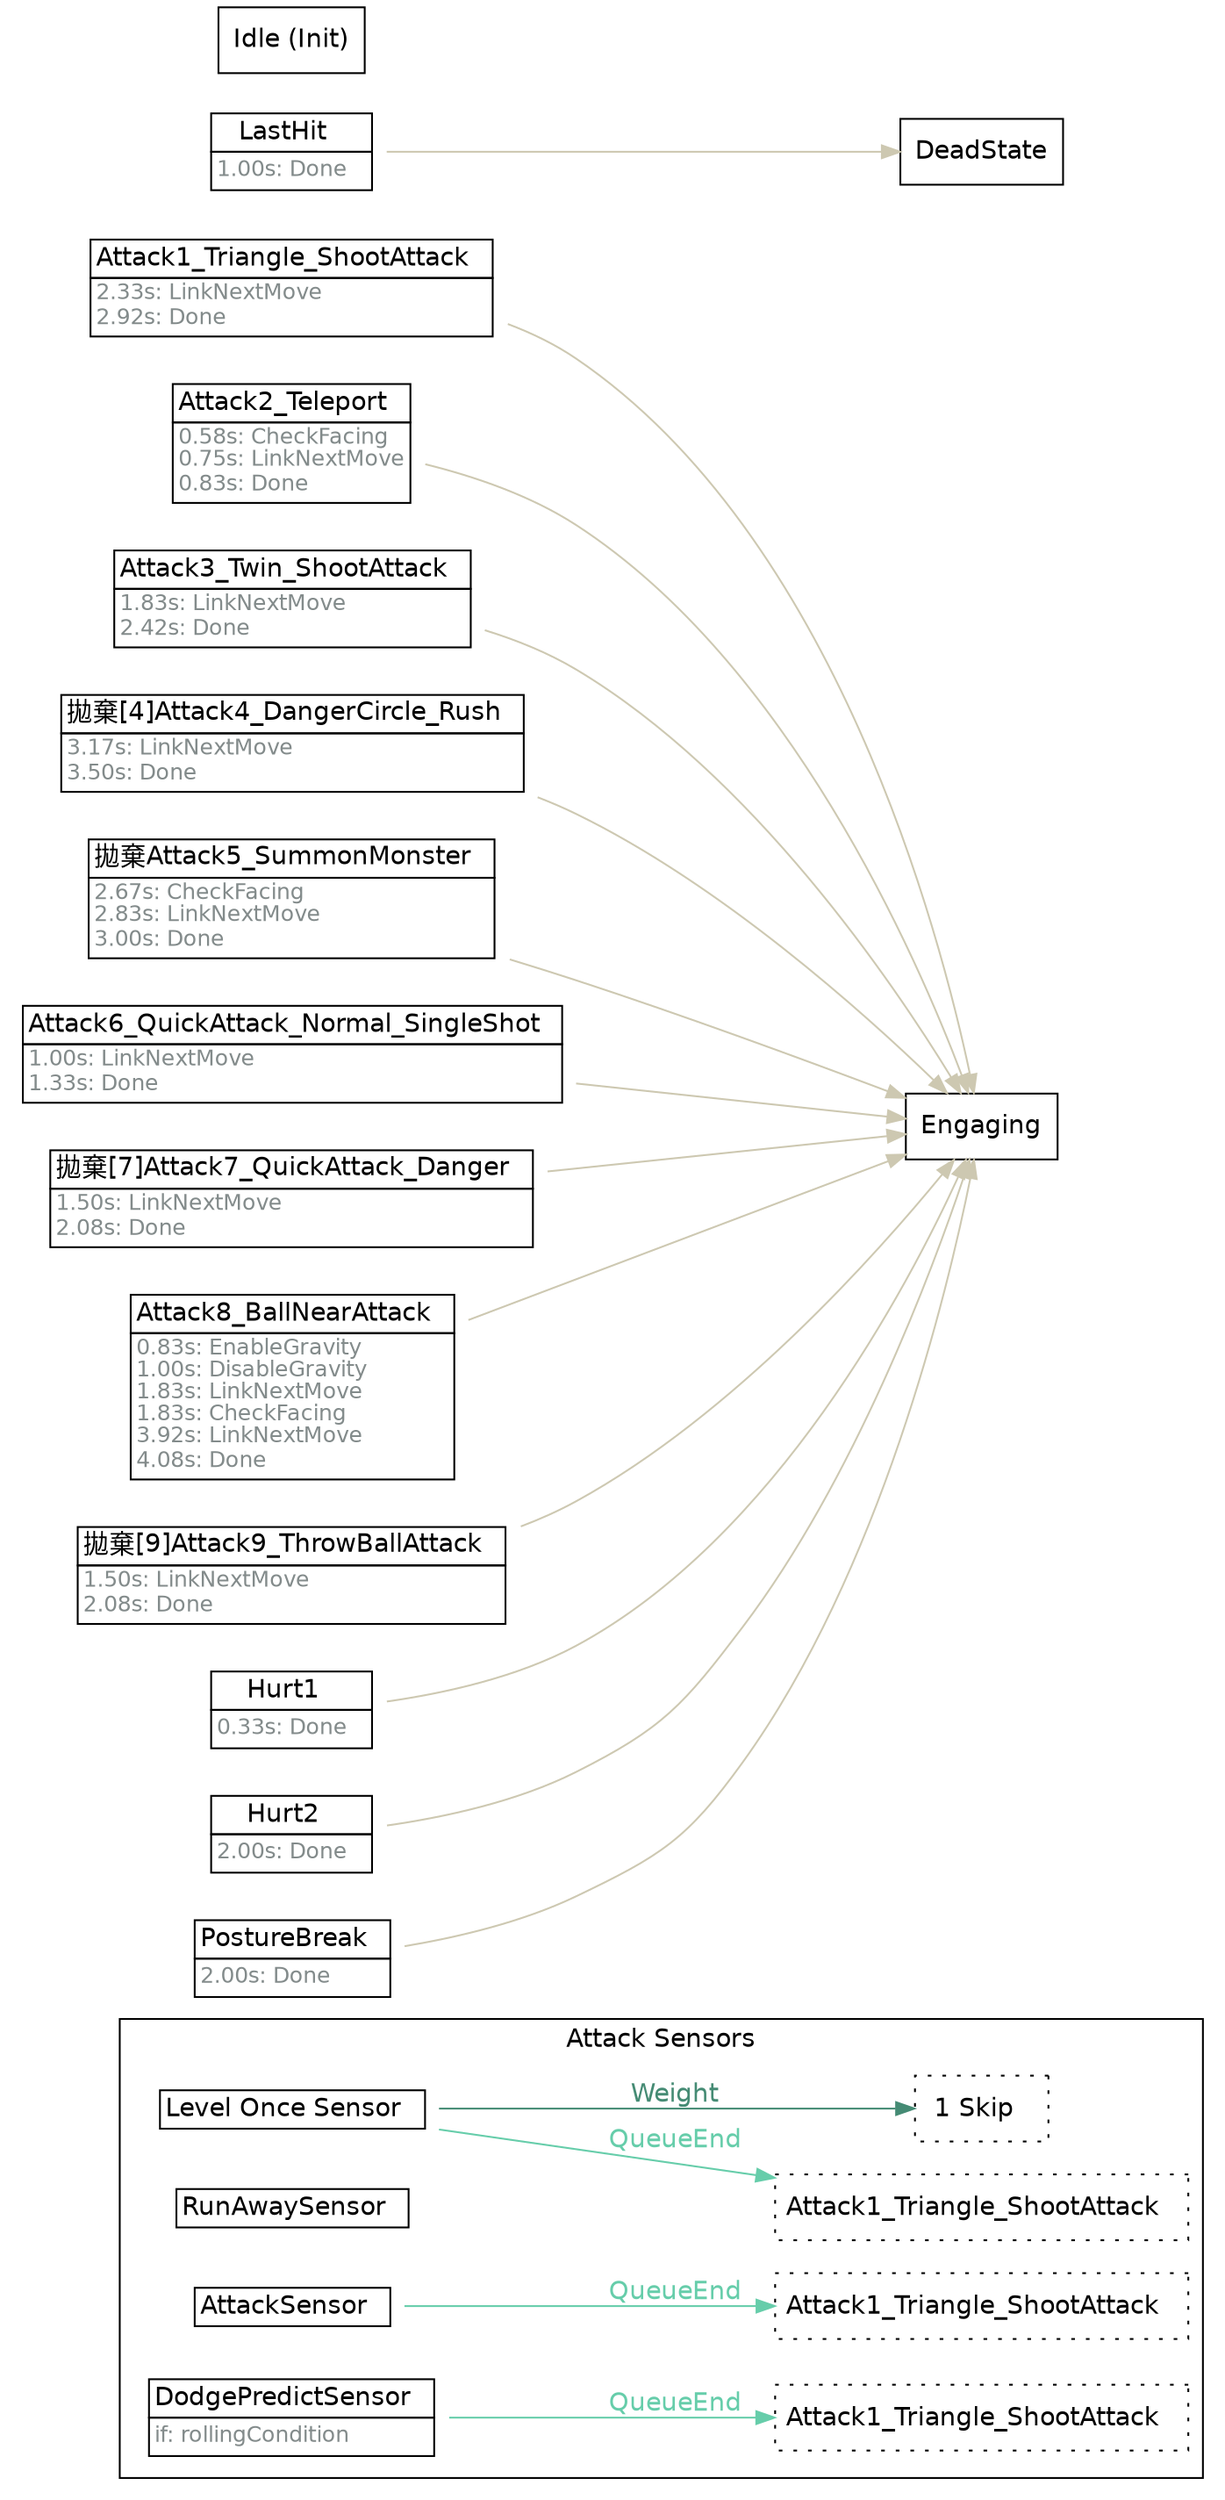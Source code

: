 strict digraph "Foo" {
	"rankdir"="LR";
	node ["shape"="box","fontname"="Helvetica"];
	edge ["fontname"="Helvetica"];
	subgraph "cluster_attacksensors" {
		"rank"="sink";
		"label"="Attack Sensors";
		"fontname"="Helvetica";
		"Level Once Sensor" ["shape"="plaintext","label"=<<TABLE border="0" cellspacing="0" cellborder="1" cellpadding="2"><TR><TD>Level Once Sensor  </TD></TR></TABLE>>]
		"Level Once Sensor_linked" ["shape"="box","style"="dotted","label"=<<TABLE border="0" cellspacing="0" cellborder="0" cellpadding="2"><TR><TD>Attack1_Triangle_ShootAttack  </TD></TR></TABLE>>,"margin"="0.05"]
		"Level Once Sensor" -> "Level Once Sensor_linked"  ["label"="QueueEnd","color"="aquamarine3","fontcolor"="aquamarine3"]
		"Level Once Sensor_weight" ["shape"="box","style"="dotted","label"=<<TABLE border="0" cellspacing="0" cellborder="0" cellpadding="2"><TR><TD>1 Skip  </TD></TR></TABLE>>]
		"Level Once Sensor" -> "Level Once Sensor_weight"  ["label"="Weight","color"="aquamarine4","fontcolor"="aquamarine4"]
		"RunAwaySensor" ["shape"="plaintext","label"=<<TABLE border="0" cellspacing="0" cellborder="1" cellpadding="2"><TR><TD>RunAwaySensor  </TD></TR></TABLE>>]
		"AttackSensor" ["shape"="plaintext","label"=<<TABLE border="0" cellspacing="0" cellborder="1" cellpadding="2"><TR><TD>AttackSensor  </TD></TR></TABLE>>]
		"AttackSensor_linked" ["shape"="box","style"="dotted","label"=<<TABLE border="0" cellspacing="0" cellborder="0" cellpadding="2"><TR><TD>Attack1_Triangle_ShootAttack  </TD></TR></TABLE>>,"margin"="0.05"]
		"AttackSensor" -> "AttackSensor_linked"  ["label"="QueueEnd","color"="aquamarine3","fontcolor"="aquamarine3"]
		"DodgePredictSensor" ["shape"="plaintext","label"=<<TABLE border="0" cellspacing="0" cellborder="1" cellpadding="2"><TR><TD>DodgePredictSensor  </TD></TR><TR><TD align="left" balign="left"><FONT point-size="12" color="azure4">if: rollingCondition</FONT>  </TD></TR></TABLE>>]
		"DodgePredictSensor_linked" ["shape"="box","style"="dotted","label"=<<TABLE border="0" cellspacing="0" cellborder="0" cellpadding="2"><TR><TD>Attack1_Triangle_ShootAttack  </TD></TR></TABLE>>,"margin"="0.05"]
		"DodgePredictSensor" -> "DodgePredictSensor_linked"  ["label"="QueueEnd","color"="aquamarine3","fontcolor"="aquamarine3"]
	}
	
	"Attack1_Triangle_ShootAttack" -> "Engaging"  ["color"="cornsilk3","fontcolor"="cornsilk3"]
	"Attack1_Triangle_ShootAttack" ["shape"="plaintext","label"=<<TABLE border="0" cellspacing="0" cellborder="1" cellpadding="2"><TR><TD>Attack1_Triangle_ShootAttack  </TD></TR><TR><TD align="left" balign="left"><FONT point-size="12" color="azure4">2.33s: LinkNextMove<br/>2.92s: Done</FONT>  </TD></TR></TABLE>>]
	"Attack2_Teleport" -> "Engaging"  ["color"="cornsilk3","fontcolor"="cornsilk3"]
	"Attack2_Teleport" ["shape"="plaintext","label"=<<TABLE border="0" cellspacing="0" cellborder="1" cellpadding="2"><TR><TD>Attack2_Teleport  </TD></TR><TR><TD align="left" balign="left"><FONT point-size="12" color="azure4">0.58s: CheckFacing<br/>0.75s: LinkNextMove<br/>0.83s: Done</FONT>  </TD></TR></TABLE>>]
	"Attack3_Twin_ShootAttack" -> "Engaging"  ["color"="cornsilk3","fontcolor"="cornsilk3"]
	"Attack3_Twin_ShootAttack" ["shape"="plaintext","label"=<<TABLE border="0" cellspacing="0" cellborder="1" cellpadding="2"><TR><TD>Attack3_Twin_ShootAttack  </TD></TR><TR><TD align="left" balign="left"><FONT point-size="12" color="azure4">1.83s: LinkNextMove<br/>2.42s: Done</FONT>  </TD></TR></TABLE>>]
	"拋棄[4]Attack4_DangerCircle_Rush" -> "Engaging"  ["color"="cornsilk3","fontcolor"="cornsilk3"]
	"拋棄[4]Attack4_DangerCircle_Rush" ["shape"="plaintext","label"=<<TABLE border="0" cellspacing="0" cellborder="1" cellpadding="2"><TR><TD>拋棄[4]Attack4_DangerCircle_Rush  </TD></TR><TR><TD align="left" balign="left"><FONT point-size="12" color="azure4">3.17s: LinkNextMove<br/>3.50s: Done</FONT>  </TD></TR></TABLE>>]
	"拋棄Attack5_SummonMonster" -> "Engaging"  ["color"="cornsilk3","fontcolor"="cornsilk3"]
	"拋棄Attack5_SummonMonster" ["shape"="plaintext","label"=<<TABLE border="0" cellspacing="0" cellborder="1" cellpadding="2"><TR><TD>拋棄Attack5_SummonMonster  </TD></TR><TR><TD align="left" balign="left"><FONT point-size="12" color="azure4">2.67s: CheckFacing<br/>2.83s: LinkNextMove<br/>3.00s: Done</FONT>  </TD></TR></TABLE>>]
	"Attack6_QuickAttack_Normal_SingleShot" -> "Engaging"  ["color"="cornsilk3","fontcolor"="cornsilk3"]
	"Attack6_QuickAttack_Normal_SingleShot" ["shape"="plaintext","label"=<<TABLE border="0" cellspacing="0" cellborder="1" cellpadding="2"><TR><TD>Attack6_QuickAttack_Normal_SingleShot  </TD></TR><TR><TD align="left" balign="left"><FONT point-size="12" color="azure4">1.00s: LinkNextMove<br/>1.33s: Done</FONT>  </TD></TR></TABLE>>]
	"拋棄[7]Attack7_QuickAttack_Danger" -> "Engaging"  ["color"="cornsilk3","fontcolor"="cornsilk3"]
	"拋棄[7]Attack7_QuickAttack_Danger" ["shape"="plaintext","label"=<<TABLE border="0" cellspacing="0" cellborder="1" cellpadding="2"><TR><TD>拋棄[7]Attack7_QuickAttack_Danger  </TD></TR><TR><TD align="left" balign="left"><FONT point-size="12" color="azure4">1.50s: LinkNextMove<br/>2.08s: Done</FONT>  </TD></TR></TABLE>>]
	"Attack8_BallNearAttack" -> "Engaging"  ["color"="cornsilk3","fontcolor"="cornsilk3"]
	"Attack8_BallNearAttack" ["shape"="plaintext","label"=<<TABLE border="0" cellspacing="0" cellborder="1" cellpadding="2"><TR><TD>Attack8_BallNearAttack  </TD></TR><TR><TD align="left" balign="left"><FONT point-size="12" color="azure4">0.83s: EnableGravity<br/>1.00s: DisableGravity<br/>1.83s: LinkNextMove<br/>1.83s: CheckFacing<br/>3.92s: LinkNextMove<br/>4.08s: Done</FONT>  </TD></TR></TABLE>>]
	"拋棄[9]Attack9_ThrowBallAttack" -> "Engaging"  ["color"="cornsilk3","fontcolor"="cornsilk3"]
	"拋棄[9]Attack9_ThrowBallAttack" ["shape"="plaintext","label"=<<TABLE border="0" cellspacing="0" cellborder="1" cellpadding="2"><TR><TD>拋棄[9]Attack9_ThrowBallAttack  </TD></TR><TR><TD align="left" balign="left"><FONT point-size="12" color="azure4">1.50s: LinkNextMove<br/>2.08s: Done</FONT>  </TD></TR></TABLE>>]
	"Hurt1" -> "Engaging"  ["color"="cornsilk3","fontcolor"="cornsilk3"]
	"Hurt1" ["shape"="plaintext","label"=<<TABLE border="0" cellspacing="0" cellborder="1" cellpadding="2"><TR><TD>Hurt1  </TD></TR><TR><TD align="left" balign="left"><FONT point-size="12" color="azure4">0.33s: Done</FONT>  </TD></TR></TABLE>>]
	"Hurt2" -> "Engaging"  ["color"="cornsilk3","fontcolor"="cornsilk3"]
	"Hurt2" ["shape"="plaintext","label"=<<TABLE border="0" cellspacing="0" cellborder="1" cellpadding="2"><TR><TD>Hurt2  </TD></TR><TR><TD align="left" balign="left"><FONT point-size="12" color="azure4">2.00s: Done</FONT>  </TD></TR></TABLE>>]
	"LastHit" -> "DeadState"  ["color"="cornsilk3","fontcolor"="cornsilk3"]
	"LastHit" ["shape"="plaintext","label"=<<TABLE border="0" cellspacing="0" cellborder="1" cellpadding="2"><TR><TD>LastHit  </TD></TR><TR><TD align="left" balign="left"><FONT point-size="12" color="azure4">1.00s: Done</FONT>  </TD></TR></TABLE>>]
	"PostureBreak" -> "Engaging"  ["color"="cornsilk3","fontcolor"="cornsilk3"]
	"PostureBreak" ["shape"="plaintext","label"=<<TABLE border="0" cellspacing="0" cellborder="1" cellpadding="2"><TR><TD>PostureBreak  </TD></TR><TR><TD align="left" balign="left"><FONT point-size="12" color="azure4">2.00s: Done</FONT>  </TD></TR></TABLE>>]
	"Idle" ["label"="Idle (Init)"]
}
